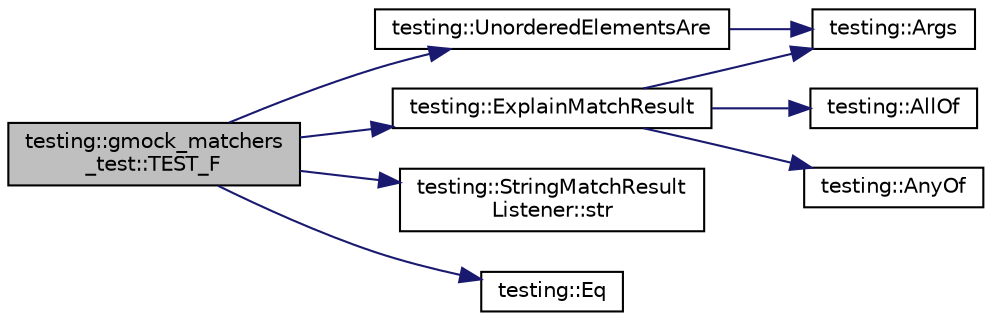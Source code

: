 digraph "testing::gmock_matchers_test::TEST_F"
{
  edge [fontname="Helvetica",fontsize="10",labelfontname="Helvetica",labelfontsize="10"];
  node [fontname="Helvetica",fontsize="10",shape=record];
  rankdir="LR";
  Node2301 [label="testing::gmock_matchers\l_test::TEST_F",height=0.2,width=0.4,color="black", fillcolor="grey75", style="filled", fontcolor="black"];
  Node2301 -> Node2302 [color="midnightblue",fontsize="10",style="solid",fontname="Helvetica"];
  Node2302 [label="testing::ExplainMatchResult",height=0.2,width=0.4,color="black", fillcolor="white", style="filled",URL="$d0/d75/namespacetesting.html#a6d5fbd5104dafc63bf705dafbcb5ce18"];
  Node2302 -> Node2303 [color="midnightblue",fontsize="10",style="solid",fontname="Helvetica"];
  Node2303 [label="testing::Args",height=0.2,width=0.4,color="black", fillcolor="white", style="filled",URL="$d0/d75/namespacetesting.html#aaca153f67b689b8b9d5b8c67ecf8cee4"];
  Node2302 -> Node2304 [color="midnightblue",fontsize="10",style="solid",fontname="Helvetica"];
  Node2304 [label="testing::AllOf",height=0.2,width=0.4,color="black", fillcolor="white", style="filled",URL="$d0/d75/namespacetesting.html#af7618e8606c1cb45738163688944e2b7"];
  Node2302 -> Node2305 [color="midnightblue",fontsize="10",style="solid",fontname="Helvetica"];
  Node2305 [label="testing::AnyOf",height=0.2,width=0.4,color="black", fillcolor="white", style="filled",URL="$d0/d75/namespacetesting.html#a81cfefd9f75cdce827d5bc873cf73aac"];
  Node2301 -> Node2306 [color="midnightblue",fontsize="10",style="solid",fontname="Helvetica"];
  Node2306 [label="testing::UnorderedElementsAre",height=0.2,width=0.4,color="black", fillcolor="white", style="filled",URL="$d0/d75/namespacetesting.html#a8622c12aadfa0e60f7d68683eeb21115"];
  Node2306 -> Node2303 [color="midnightblue",fontsize="10",style="solid",fontname="Helvetica"];
  Node2301 -> Node2307 [color="midnightblue",fontsize="10",style="solid",fontname="Helvetica"];
  Node2307 [label="testing::StringMatchResult\lListener::str",height=0.2,width=0.4,color="black", fillcolor="white", style="filled",URL="$d9/dd6/classtesting_1_1_string_match_result_listener.html#a77e501016fa53b76e7eee1739d25dde9"];
  Node2301 -> Node2308 [color="midnightblue",fontsize="10",style="solid",fontname="Helvetica"];
  Node2308 [label="testing::Eq",height=0.2,width=0.4,color="black", fillcolor="white", style="filled",URL="$d0/d75/namespacetesting.html#a0cb8ba7eae844c871eccb29e7c81635f"];
}
